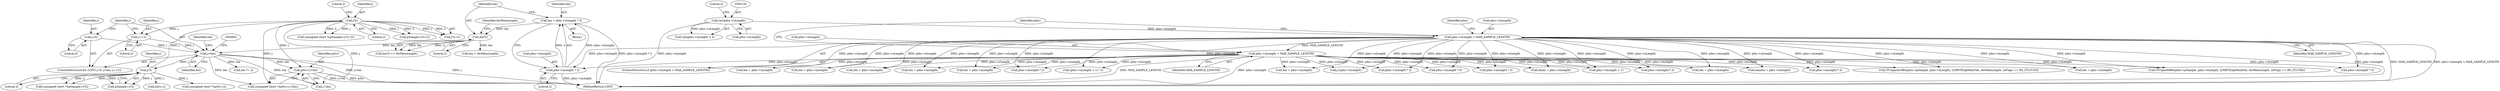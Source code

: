 digraph "0_gstreamer_bc2cdd57d549ab3ba59782e9b395d0cd683fd3ac@pointer" {
"1000691" [label="(Call,pSrc+j+len)"];
"1000683" [label="(Call,j*2)"];
"1000666" [label="(Call,j*2)"];
"1000653" [label="(Call,j<len)"];
"1000650" [label="(Call,j=0)"];
"1000656" [label="(Call,j+=2)"];
"1000629" [label="(Call,len*2)"];
"1000620" [label="(Call,len = pIns->nLength * 2)"];
"1000622" [label="(Call,pIns->nLength * 2)"];
"1000141" [label="(Call,pIns->nLength = MAX_SAMPLE_LENGTH)"];
"1000136" [label="(Call,pIns->nLength > MAX_SAMPLE_LENGTH)"];
"1000125" [label="(Call,(int)pIns->nLength)"];
"1000654" [label="(Identifier,j)"];
"1000125" [label="(Call,(int)pIns->nLength)"];
"1000656" [label="(Call,j+=2)"];
"1000998" [label="(Call,len = pIns->nLength)"];
"1000678" [label="(Call,(unsigned short *)(pSample+j*2+2))"];
"1000693" [label="(Call,j+len)"];
"1000302" [label="(Call,(pIns->nLength + 1) / 2)"];
"1000686" [label="(Literal,2)"];
"1000696" [label="(Call,len *= 2)"];
"1000651" [label="(Identifier,j)"];
"1000141" [label="(Call,pIns->nLength = MAX_SAMPLE_LENGTH)"];
"1000685" [label="(Literal,2)"];
"1000658" [label="(Literal,2)"];
"1000202" [label="(Call,len = pIns->nLength)"];
"1002018" [label="(Call,len > dwMemLength)"];
"1000684" [label="(Identifier,j)"];
"1000838" [label="(Call,len = pIns->nLength)"];
"1001089" [label="(Call,len = pIns->nLength)"];
"1001368" [label="(Call,j<pIns->nLength)"];
"1000137" [label="(Call,pIns->nLength)"];
"1000666" [label="(Call,j*2)"];
"1000657" [label="(Identifier,j)"];
"1000683" [label="(Call,j*2)"];
"1000626" [label="(Literal,2)"];
"1000623" [label="(Call,pIns->nLength)"];
"1000655" [label="(Identifier,len)"];
"1000723" [label="(Call,len = pIns->nLength)"];
"1001700" [label="(Call,pIns->nLength * 6)"];
"1000650" [label="(Call,j=0)"];
"1000303" [label="(Call,pIns->nLength + 1)"];
"1000127" [label="(Call,pIns->nLength)"];
"1000136" [label="(Call,pIns->nLength > MAX_SAMPLE_LENGTH)"];
"1002047" [label="(MethodReturn,UINT)"];
"1000671" [label="(Call,(unsigned short *)(pSrc+j))"];
"1000629" [label="(Call,len*2)"];
"1000621" [label="(Identifier,len)"];
"1000145" [label="(Identifier,MAX_SAMPLE_LENGTH)"];
"1001995" [label="(Call,len = pIns->nLength)"];
"1000691" [label="(Call,pSrc+j+len)"];
"1000248" [label="(Call,len = pIns->nLength)"];
"1000620" [label="(Call,len = pIns->nLength * 2)"];
"1000697" [label="(Identifier,len)"];
"1001529" [label="(Call,pIns->nLength * 3)"];
"1000680" [label="(Call,pSample+j*2+2)"];
"1001485" [label="(Call,maxlen = pIns->nLength)"];
"1000689" [label="(Call,(unsigned short *)(pSrc+j+len))"];
"1000628" [label="(Call,len*2 <= dwMemLength)"];
"1001906" [label="(Call,len = pIns->nLength)"];
"1000401" [label="(Call,pIns->nLength * 2)"];
"1000622" [label="(Call,pIns->nLength * 2)"];
"1000124" [label="(Call,(int)pIns->nLength < 4)"];
"1000653" [label="(Call,j<len)"];
"1000199" [label="(Block,)"];
"1000148" [label="(Identifier,pIns)"];
"1001212" [label="(Call,dmax = pIns->nLength)"];
"1000459" [label="(Call,pIns->nLength * 2)"];
"1000667" [label="(Identifier,j)"];
"1000142" [label="(Call,pIns->nLength)"];
"1000631" [label="(Literal,2)"];
"1000668" [label="(Literal,2)"];
"1000652" [label="(Literal,0)"];
"1000130" [label="(Literal,4)"];
"1000630" [label="(Identifier,len)"];
"1000509" [label="(Call,pIns->nLength * 2)"];
"1000648" [label="(ControlStructure,for (UINT j=0; j<len; j+=2))"];
"1000140" [label="(Identifier,MAX_SAMPLE_LENGTH)"];
"1000967" [label="(Call,ITUnpack16Bit(pIns->pSample, pIns->nLength, (LPBYTE)lpMemFile, dwMemLength, (nFlags == RS_IT21516)))"];
"1000632" [label="(Identifier,dwMemLength)"];
"1000682" [label="(Call,j*2+2)"];
"1000952" [label="(Call,ITUnpack8Bit(pIns->pSample, pIns->nLength, (LPBYTE)lpMemFile, dwMemLength, (nFlags == RS_IT2158)))"];
"1000662" [label="(Call,(unsigned short *)(pSample+j*2))"];
"1001241" [label="(Call,pIns->nLength * 2)"];
"1000143" [label="(Identifier,pIns)"];
"1000573" [label="(Call,pIns->nLength * 2)"];
"1000692" [label="(Identifier,pSrc)"];
"1000664" [label="(Call,pSample+j*2)"];
"1000135" [label="(ControlStructure,if (pIns->nLength > MAX_SAMPLE_LENGTH))"];
"1000673" [label="(Call,pSrc+j)"];
"1000691" -> "1000689"  [label="AST: "];
"1000691" -> "1000693"  [label="CFG: "];
"1000692" -> "1000691"  [label="AST: "];
"1000693" -> "1000691"  [label="AST: "];
"1000689" -> "1000691"  [label="CFG: "];
"1000691" -> "1002047"  [label="DDG: j+len"];
"1000691" -> "1002047"  [label="DDG: pSrc"];
"1000683" -> "1000691"  [label="DDG: j"];
"1000653" -> "1000691"  [label="DDG: len"];
"1000683" -> "1000682"  [label="AST: "];
"1000683" -> "1000685"  [label="CFG: "];
"1000684" -> "1000683"  [label="AST: "];
"1000685" -> "1000683"  [label="AST: "];
"1000686" -> "1000683"  [label="CFG: "];
"1000683" -> "1000656"  [label="DDG: j"];
"1000683" -> "1000678"  [label="DDG: j"];
"1000683" -> "1000678"  [label="DDG: 2"];
"1000683" -> "1000680"  [label="DDG: j"];
"1000683" -> "1000680"  [label="DDG: 2"];
"1000683" -> "1000682"  [label="DDG: j"];
"1000683" -> "1000682"  [label="DDG: 2"];
"1000666" -> "1000683"  [label="DDG: j"];
"1000683" -> "1000689"  [label="DDG: j"];
"1000683" -> "1000693"  [label="DDG: j"];
"1000666" -> "1000664"  [label="AST: "];
"1000666" -> "1000668"  [label="CFG: "];
"1000667" -> "1000666"  [label="AST: "];
"1000668" -> "1000666"  [label="AST: "];
"1000664" -> "1000666"  [label="CFG: "];
"1000666" -> "1000662"  [label="DDG: j"];
"1000666" -> "1000662"  [label="DDG: 2"];
"1000666" -> "1000664"  [label="DDG: j"];
"1000666" -> "1000664"  [label="DDG: 2"];
"1000653" -> "1000666"  [label="DDG: j"];
"1000666" -> "1000671"  [label="DDG: j"];
"1000666" -> "1000673"  [label="DDG: j"];
"1000653" -> "1000648"  [label="AST: "];
"1000653" -> "1000655"  [label="CFG: "];
"1000654" -> "1000653"  [label="AST: "];
"1000655" -> "1000653"  [label="AST: "];
"1000663" -> "1000653"  [label="CFG: "];
"1000697" -> "1000653"  [label="CFG: "];
"1000653" -> "1002047"  [label="DDG: j<len"];
"1000653" -> "1002047"  [label="DDG: j"];
"1000650" -> "1000653"  [label="DDG: j"];
"1000656" -> "1000653"  [label="DDG: j"];
"1000629" -> "1000653"  [label="DDG: len"];
"1000653" -> "1000689"  [label="DDG: len"];
"1000653" -> "1000693"  [label="DDG: len"];
"1000653" -> "1000696"  [label="DDG: len"];
"1000650" -> "1000648"  [label="AST: "];
"1000650" -> "1000652"  [label="CFG: "];
"1000651" -> "1000650"  [label="AST: "];
"1000652" -> "1000650"  [label="AST: "];
"1000654" -> "1000650"  [label="CFG: "];
"1000656" -> "1000648"  [label="AST: "];
"1000656" -> "1000658"  [label="CFG: "];
"1000657" -> "1000656"  [label="AST: "];
"1000658" -> "1000656"  [label="AST: "];
"1000654" -> "1000656"  [label="CFG: "];
"1000629" -> "1000628"  [label="AST: "];
"1000629" -> "1000631"  [label="CFG: "];
"1000630" -> "1000629"  [label="AST: "];
"1000631" -> "1000629"  [label="AST: "];
"1000632" -> "1000629"  [label="CFG: "];
"1000629" -> "1000628"  [label="DDG: len"];
"1000629" -> "1000628"  [label="DDG: 2"];
"1000620" -> "1000629"  [label="DDG: len"];
"1000629" -> "1002018"  [label="DDG: len"];
"1000620" -> "1000199"  [label="AST: "];
"1000620" -> "1000622"  [label="CFG: "];
"1000621" -> "1000620"  [label="AST: "];
"1000622" -> "1000620"  [label="AST: "];
"1000630" -> "1000620"  [label="CFG: "];
"1000620" -> "1002047"  [label="DDG: pIns->nLength * 2"];
"1000622" -> "1000620"  [label="DDG: pIns->nLength"];
"1000622" -> "1000620"  [label="DDG: 2"];
"1000622" -> "1000626"  [label="CFG: "];
"1000623" -> "1000622"  [label="AST: "];
"1000626" -> "1000622"  [label="AST: "];
"1000622" -> "1002047"  [label="DDG: pIns->nLength"];
"1000141" -> "1000622"  [label="DDG: pIns->nLength"];
"1000136" -> "1000622"  [label="DDG: pIns->nLength"];
"1000141" -> "1000135"  [label="AST: "];
"1000141" -> "1000145"  [label="CFG: "];
"1000142" -> "1000141"  [label="AST: "];
"1000145" -> "1000141"  [label="AST: "];
"1000148" -> "1000141"  [label="CFG: "];
"1000141" -> "1002047"  [label="DDG: pIns->nLength"];
"1000141" -> "1002047"  [label="DDG: MAX_SAMPLE_LENGTH"];
"1000136" -> "1000141"  [label="DDG: MAX_SAMPLE_LENGTH"];
"1000141" -> "1000202"  [label="DDG: pIns->nLength"];
"1000141" -> "1000248"  [label="DDG: pIns->nLength"];
"1000141" -> "1000302"  [label="DDG: pIns->nLength"];
"1000141" -> "1000303"  [label="DDG: pIns->nLength"];
"1000141" -> "1000401"  [label="DDG: pIns->nLength"];
"1000141" -> "1000459"  [label="DDG: pIns->nLength"];
"1000141" -> "1000509"  [label="DDG: pIns->nLength"];
"1000141" -> "1000573"  [label="DDG: pIns->nLength"];
"1000141" -> "1000723"  [label="DDG: pIns->nLength"];
"1000141" -> "1000838"  [label="DDG: pIns->nLength"];
"1000141" -> "1000952"  [label="DDG: pIns->nLength"];
"1000141" -> "1000967"  [label="DDG: pIns->nLength"];
"1000141" -> "1000998"  [label="DDG: pIns->nLength"];
"1000141" -> "1001089"  [label="DDG: pIns->nLength"];
"1000141" -> "1001212"  [label="DDG: pIns->nLength"];
"1000141" -> "1001241"  [label="DDG: pIns->nLength"];
"1000141" -> "1001368"  [label="DDG: pIns->nLength"];
"1000141" -> "1001485"  [label="DDG: pIns->nLength"];
"1000141" -> "1001529"  [label="DDG: pIns->nLength"];
"1000141" -> "1001700"  [label="DDG: pIns->nLength"];
"1000141" -> "1001906"  [label="DDG: pIns->nLength"];
"1000141" -> "1001995"  [label="DDG: pIns->nLength"];
"1000136" -> "1000135"  [label="AST: "];
"1000136" -> "1000140"  [label="CFG: "];
"1000137" -> "1000136"  [label="AST: "];
"1000140" -> "1000136"  [label="AST: "];
"1000143" -> "1000136"  [label="CFG: "];
"1000148" -> "1000136"  [label="CFG: "];
"1000136" -> "1002047"  [label="DDG: MAX_SAMPLE_LENGTH"];
"1000136" -> "1002047"  [label="DDG: pIns->nLength > MAX_SAMPLE_LENGTH"];
"1000136" -> "1002047"  [label="DDG: pIns->nLength"];
"1000125" -> "1000136"  [label="DDG: pIns->nLength"];
"1000136" -> "1000202"  [label="DDG: pIns->nLength"];
"1000136" -> "1000248"  [label="DDG: pIns->nLength"];
"1000136" -> "1000302"  [label="DDG: pIns->nLength"];
"1000136" -> "1000303"  [label="DDG: pIns->nLength"];
"1000136" -> "1000401"  [label="DDG: pIns->nLength"];
"1000136" -> "1000459"  [label="DDG: pIns->nLength"];
"1000136" -> "1000509"  [label="DDG: pIns->nLength"];
"1000136" -> "1000573"  [label="DDG: pIns->nLength"];
"1000136" -> "1000723"  [label="DDG: pIns->nLength"];
"1000136" -> "1000838"  [label="DDG: pIns->nLength"];
"1000136" -> "1000952"  [label="DDG: pIns->nLength"];
"1000136" -> "1000967"  [label="DDG: pIns->nLength"];
"1000136" -> "1000998"  [label="DDG: pIns->nLength"];
"1000136" -> "1001089"  [label="DDG: pIns->nLength"];
"1000136" -> "1001212"  [label="DDG: pIns->nLength"];
"1000136" -> "1001241"  [label="DDG: pIns->nLength"];
"1000136" -> "1001368"  [label="DDG: pIns->nLength"];
"1000136" -> "1001485"  [label="DDG: pIns->nLength"];
"1000136" -> "1001529"  [label="DDG: pIns->nLength"];
"1000136" -> "1001700"  [label="DDG: pIns->nLength"];
"1000136" -> "1001906"  [label="DDG: pIns->nLength"];
"1000136" -> "1001995"  [label="DDG: pIns->nLength"];
"1000125" -> "1000124"  [label="AST: "];
"1000125" -> "1000127"  [label="CFG: "];
"1000126" -> "1000125"  [label="AST: "];
"1000127" -> "1000125"  [label="AST: "];
"1000130" -> "1000125"  [label="CFG: "];
"1000125" -> "1002047"  [label="DDG: pIns->nLength"];
"1000125" -> "1000124"  [label="DDG: pIns->nLength"];
}
